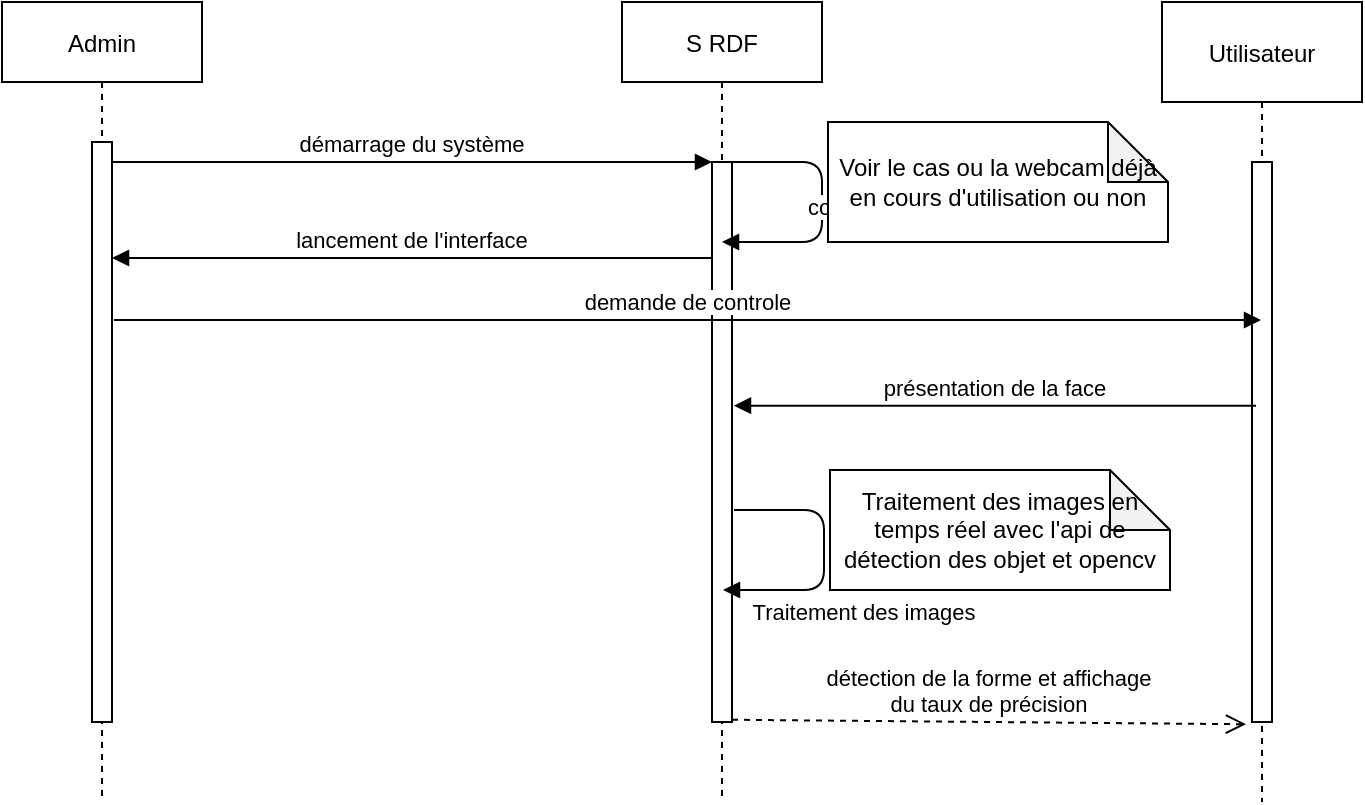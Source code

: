 <mxfile version="20.6.0" type="github">
  <diagram id="kgpKYQtTHZ0yAKxKKP6v" name="Page-1">
    <mxGraphModel dx="868" dy="435" grid="1" gridSize="10" guides="1" tooltips="1" connect="1" arrows="1" fold="1" page="1" pageScale="1" pageWidth="850" pageHeight="1100" math="0" shadow="0">
      <root>
        <mxCell id="0" />
        <mxCell id="1" parent="0" />
        <mxCell id="3nuBFxr9cyL0pnOWT2aG-1" value="Admin" style="shape=umlLifeline;perimeter=lifelinePerimeter;container=1;collapsible=0;recursiveResize=0;rounded=0;shadow=0;strokeWidth=1;" parent="1" vertex="1">
          <mxGeometry x="120" y="80" width="100" height="400" as="geometry" />
        </mxCell>
        <mxCell id="3nuBFxr9cyL0pnOWT2aG-2" value="" style="points=[];perimeter=orthogonalPerimeter;rounded=0;shadow=0;strokeWidth=1;" parent="3nuBFxr9cyL0pnOWT2aG-1" vertex="1">
          <mxGeometry x="45" y="70" width="10" height="290" as="geometry" />
        </mxCell>
        <mxCell id="3nuBFxr9cyL0pnOWT2aG-5" value="S RDF" style="shape=umlLifeline;perimeter=lifelinePerimeter;container=1;collapsible=0;recursiveResize=0;rounded=0;shadow=0;strokeWidth=1;" parent="1" vertex="1">
          <mxGeometry x="430" y="80" width="100" height="400" as="geometry" />
        </mxCell>
        <mxCell id="3nuBFxr9cyL0pnOWT2aG-6" value="" style="points=[];perimeter=orthogonalPerimeter;rounded=0;shadow=0;strokeWidth=1;" parent="3nuBFxr9cyL0pnOWT2aG-5" vertex="1">
          <mxGeometry x="45" y="80" width="10" height="280" as="geometry" />
        </mxCell>
        <mxCell id="fMcNaKXimsunp_zI0quN-5" value="controle de la webcam" style="verticalAlign=bottom;endArrow=block;shadow=0;strokeWidth=1;" edge="1" parent="3nuBFxr9cyL0pnOWT2aG-5" target="3nuBFxr9cyL0pnOWT2aG-5">
          <mxGeometry x="0.255" y="28" relative="1" as="geometry">
            <mxPoint x="55" y="80.0" as="sourcePoint" />
            <mxPoint x="110" y="130" as="targetPoint" />
            <Array as="points">
              <mxPoint x="100" y="80" />
              <mxPoint x="100" y="120" />
            </Array>
            <mxPoint x="20" y="-8" as="offset" />
          </mxGeometry>
        </mxCell>
        <mxCell id="3nuBFxr9cyL0pnOWT2aG-7" value="détection de la forme et affichage &#xa;du taux de précision" style="verticalAlign=bottom;endArrow=open;dashed=1;endSize=8;exitX=1;exitY=0.996;shadow=0;strokeWidth=1;exitDx=0;exitDy=0;exitPerimeter=0;entryX=-0.3;entryY=1.004;entryDx=0;entryDy=0;entryPerimeter=0;" parent="1" source="3nuBFxr9cyL0pnOWT2aG-6" target="fMcNaKXimsunp_zI0quN-2" edge="1">
          <mxGeometry relative="1" as="geometry">
            <mxPoint x="740" y="425" as="targetPoint" />
          </mxGeometry>
        </mxCell>
        <mxCell id="3nuBFxr9cyL0pnOWT2aG-8" value="démarrage du système" style="verticalAlign=bottom;endArrow=block;entryX=0;entryY=0;shadow=0;strokeWidth=1;" parent="1" source="3nuBFxr9cyL0pnOWT2aG-2" target="3nuBFxr9cyL0pnOWT2aG-6" edge="1">
          <mxGeometry relative="1" as="geometry">
            <mxPoint x="275" y="160" as="sourcePoint" />
          </mxGeometry>
        </mxCell>
        <mxCell id="3nuBFxr9cyL0pnOWT2aG-9" value="lancement de l&#39;interface" style="verticalAlign=bottom;endArrow=block;shadow=0;strokeWidth=1;" parent="1" target="3nuBFxr9cyL0pnOWT2aG-2" edge="1">
          <mxGeometry relative="1" as="geometry">
            <mxPoint x="475" y="208" as="sourcePoint" />
            <mxPoint x="180" y="208" as="targetPoint" />
          </mxGeometry>
        </mxCell>
        <mxCell id="fMcNaKXimsunp_zI0quN-1" value="Utilisateur" style="shape=umlLifeline;perimeter=lifelinePerimeter;container=1;collapsible=0;recursiveResize=0;rounded=0;shadow=0;strokeWidth=1;size=50;" vertex="1" parent="1">
          <mxGeometry x="700" y="80" width="100" height="400" as="geometry" />
        </mxCell>
        <mxCell id="fMcNaKXimsunp_zI0quN-2" value="" style="points=[];perimeter=orthogonalPerimeter;rounded=0;shadow=0;strokeWidth=1;" vertex="1" parent="fMcNaKXimsunp_zI0quN-1">
          <mxGeometry x="45" y="80" width="10" height="280" as="geometry" />
        </mxCell>
        <mxCell id="fMcNaKXimsunp_zI0quN-6" value="Voir le cas ou la webcam déjà en cours d&#39;utilisation ou non" style="shape=note;whiteSpace=wrap;html=1;backgroundOutline=1;darkOpacity=0.05;" vertex="1" parent="1">
          <mxGeometry x="533" y="140" width="170" height="60" as="geometry" />
        </mxCell>
        <mxCell id="fMcNaKXimsunp_zI0quN-7" value="demande de controle" style="verticalAlign=bottom;endArrow=block;shadow=0;strokeWidth=1;" edge="1" parent="1" target="fMcNaKXimsunp_zI0quN-1">
          <mxGeometry relative="1" as="geometry">
            <mxPoint x="176" y="239.0" as="sourcePoint" />
            <mxPoint x="476" y="239.0" as="targetPoint" />
          </mxGeometry>
        </mxCell>
        <mxCell id="fMcNaKXimsunp_zI0quN-8" value="présentation de la face" style="verticalAlign=bottom;endArrow=block;shadow=0;strokeWidth=1;entryX=1.1;entryY=0.694;entryDx=0;entryDy=0;entryPerimeter=0;exitX=0.2;exitY=0.694;exitDx=0;exitDy=0;exitPerimeter=0;" edge="1" parent="1">
          <mxGeometry relative="1" as="geometry">
            <mxPoint x="747" y="281.86" as="sourcePoint" />
            <mxPoint x="486" y="281.86" as="targetPoint" />
          </mxGeometry>
        </mxCell>
        <mxCell id="fMcNaKXimsunp_zI0quN-10" value="Traitement des images" style="verticalAlign=bottom;endArrow=block;shadow=0;strokeWidth=1;" edge="1" parent="1">
          <mxGeometry x="0.255" y="28" relative="1" as="geometry">
            <mxPoint x="486" y="334.0" as="sourcePoint" />
            <mxPoint x="480.5" y="374" as="targetPoint" />
            <Array as="points">
              <mxPoint x="531" y="334" />
              <mxPoint x="531" y="374" />
            </Array>
            <mxPoint x="20" y="-8" as="offset" />
          </mxGeometry>
        </mxCell>
        <mxCell id="fMcNaKXimsunp_zI0quN-11" value="Traitement des images en temps réel avec l&#39;api de détection des objet et opencv" style="shape=note;whiteSpace=wrap;html=1;backgroundOutline=1;darkOpacity=0.05;" vertex="1" parent="1">
          <mxGeometry x="534" y="314" width="170" height="60" as="geometry" />
        </mxCell>
      </root>
    </mxGraphModel>
  </diagram>
</mxfile>
